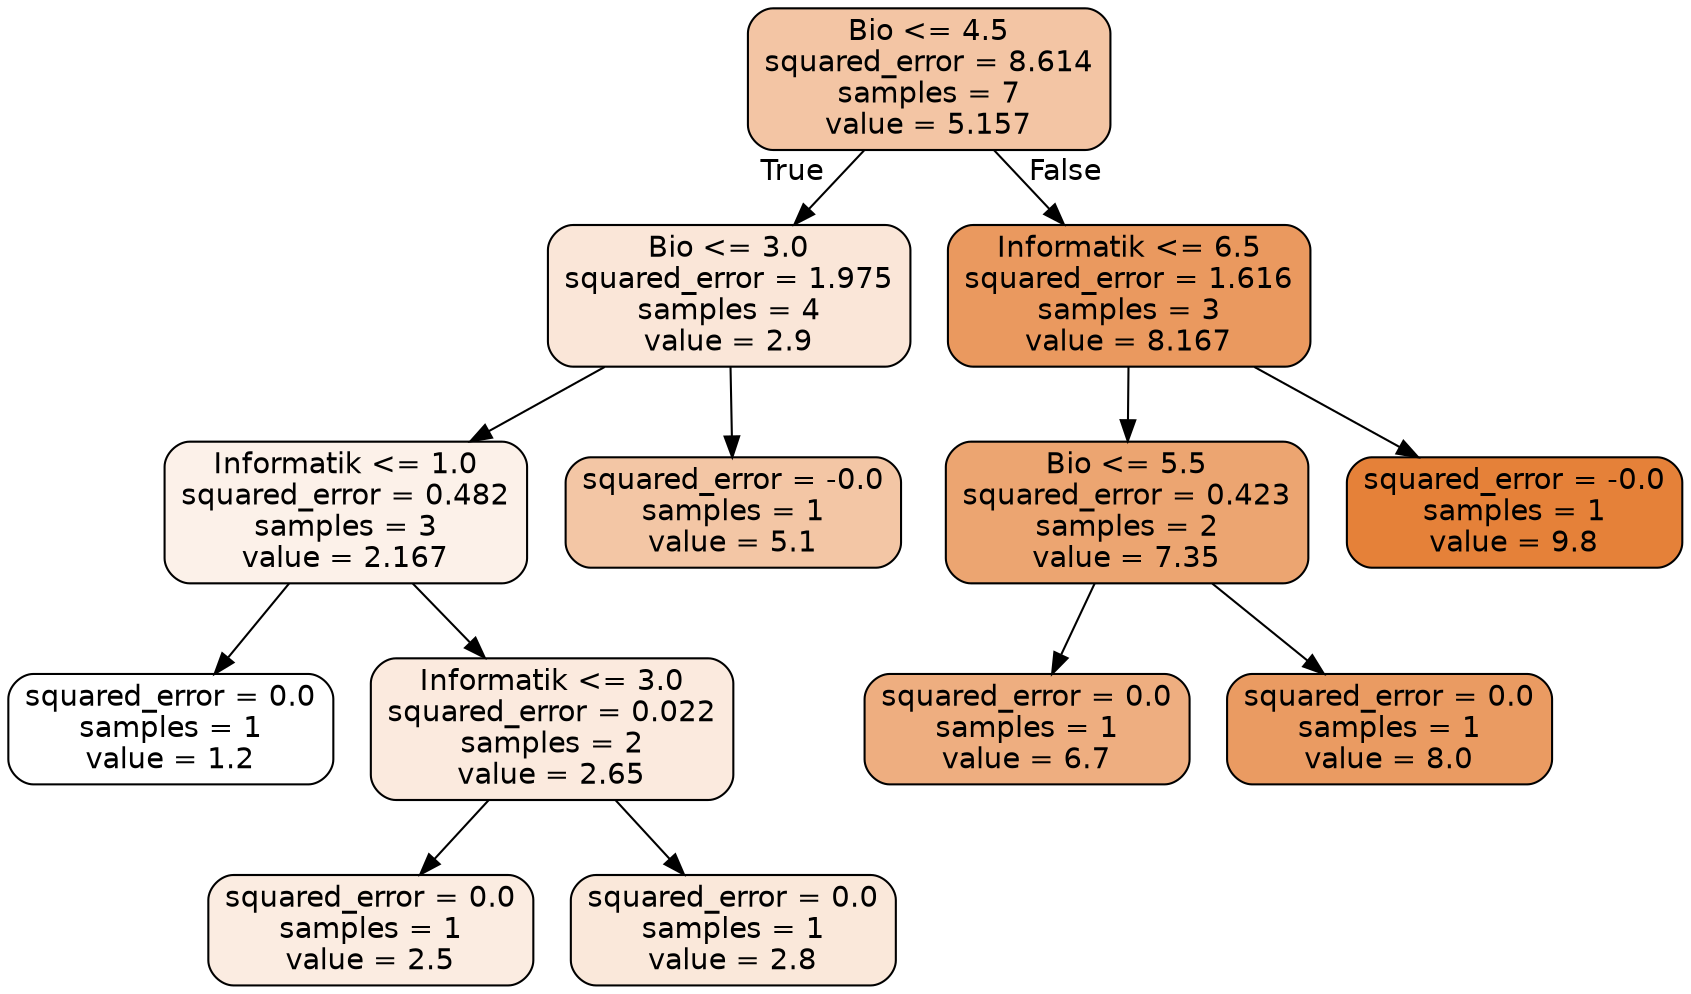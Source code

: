 digraph Tree {
node [shape=box, style="filled, rounded", color="black", fontname="helvetica"] ;
edge [fontname="helvetica"] ;
0 [label="Bio <= 4.5\nsquared_error = 8.614\nsamples = 7\nvalue = 5.157", fillcolor="#f3c5a4"] ;
1 [label="Bio <= 3.0\nsquared_error = 1.975\nsamples = 4\nvalue = 2.9", fillcolor="#fae6d8"] ;
0 -> 1 [labeldistance=2.5, labelangle=45, headlabel="True"] ;
2 [label="Informatik <= 1.0\nsquared_error = 0.482\nsamples = 3\nvalue = 2.167", fillcolor="#fcf1e9"] ;
1 -> 2 ;
3 [label="squared_error = 0.0\nsamples = 1\nvalue = 1.2", fillcolor="#ffffff"] ;
2 -> 3 ;
4 [label="Informatik <= 3.0\nsquared_error = 0.022\nsamples = 2\nvalue = 2.65", fillcolor="#fbeade"] ;
2 -> 4 ;
5 [label="squared_error = 0.0\nsamples = 1\nvalue = 2.5", fillcolor="#fbece1"] ;
4 -> 5 ;
6 [label="squared_error = 0.0\nsamples = 1\nvalue = 2.8", fillcolor="#fae8da"] ;
4 -> 6 ;
7 [label="squared_error = -0.0\nsamples = 1\nvalue = 5.1", fillcolor="#f3c6a5"] ;
1 -> 7 ;
8 [label="Informatik <= 6.5\nsquared_error = 1.616\nsamples = 3\nvalue = 8.167", fillcolor="#ea995f"] ;
0 -> 8 [labeldistance=2.5, labelangle=-45, headlabel="False"] ;
9 [label="Bio <= 5.5\nsquared_error = 0.423\nsamples = 2\nvalue = 7.35", fillcolor="#eca571"] ;
8 -> 9 ;
10 [label="squared_error = 0.0\nsamples = 1\nvalue = 6.7", fillcolor="#eeae80"] ;
9 -> 10 ;
11 [label="squared_error = 0.0\nsamples = 1\nvalue = 8.0", fillcolor="#ea9b62"] ;
9 -> 11 ;
12 [label="squared_error = -0.0\nsamples = 1\nvalue = 9.8", fillcolor="#e58139"] ;
8 -> 12 ;
}